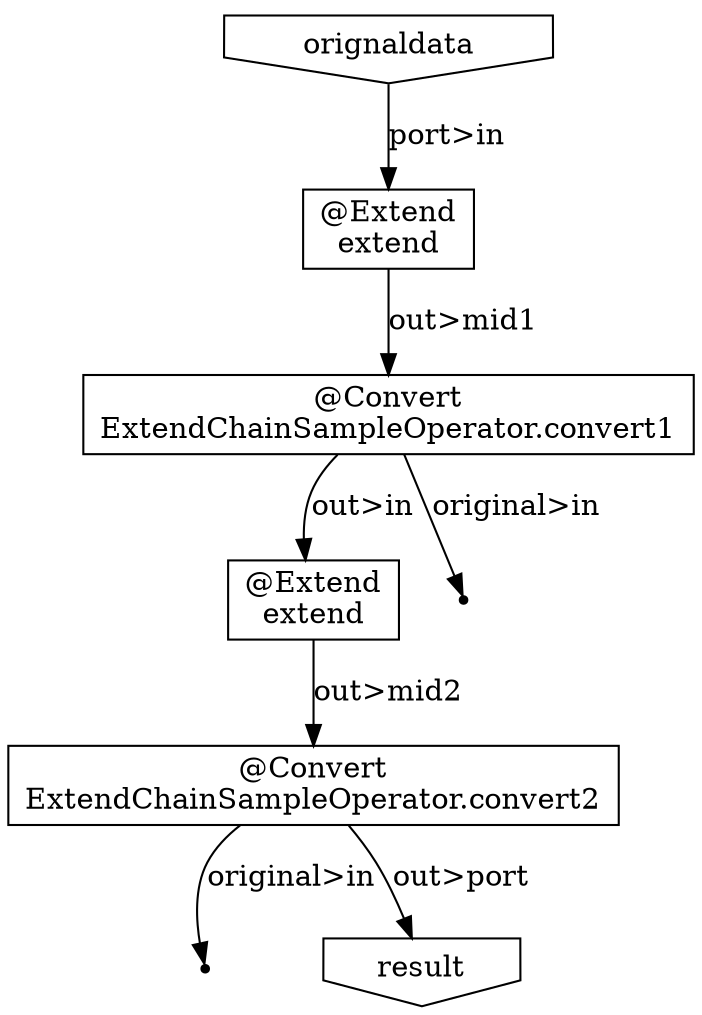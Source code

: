 digraph {
    "6a3eca13-e18c-4b08-891a-74f061953df8" [shape=point];
    "4ed235b2-0208-4949-80a6-90bed641f5cc" [shape=box, label="@Extend\nextend"];
    "b00169a8-f788-421c-8138-d227ec6cbe17" [shape=invhouse, label="orignaldata"];
    "8a81077e-401b-4393-8fbd-ac0982078f82" [shape=box, label="@Convert\nExtendChainSampleOperator.convert2"];
    "69e08a63-be95-4072-b8ca-f5f3c3c4faa6" [shape=box, label="@Extend\nextend"];
    "bba452fa-e14c-468b-bf62-adff70525260" [shape=invhouse, label="result"];
    "7f2bebde-5aca-4d6a-b69d-e6c0faa577a8" [shape=point];
    "f12a6db0-b179-4fd3-a7a5-06a27788cdd3" [shape=box, label="@Convert\nExtendChainSampleOperator.convert1"];
    "4ed235b2-0208-4949-80a6-90bed641f5cc" -> "8a81077e-401b-4393-8fbd-ac0982078f82" [label="out>mid2"];
    "b00169a8-f788-421c-8138-d227ec6cbe17" -> "69e08a63-be95-4072-b8ca-f5f3c3c4faa6" [label="port>in"];
    "8a81077e-401b-4393-8fbd-ac0982078f82" -> "6a3eca13-e18c-4b08-891a-74f061953df8" [label="original>in"];
    "8a81077e-401b-4393-8fbd-ac0982078f82" -> "bba452fa-e14c-468b-bf62-adff70525260" [label="out>port"];
    "69e08a63-be95-4072-b8ca-f5f3c3c4faa6" -> "f12a6db0-b179-4fd3-a7a5-06a27788cdd3" [label="out>mid1"];
    "f12a6db0-b179-4fd3-a7a5-06a27788cdd3" -> "7f2bebde-5aca-4d6a-b69d-e6c0faa577a8" [label="original>in"];
    "f12a6db0-b179-4fd3-a7a5-06a27788cdd3" -> "4ed235b2-0208-4949-80a6-90bed641f5cc" [label="out>in"];
}
